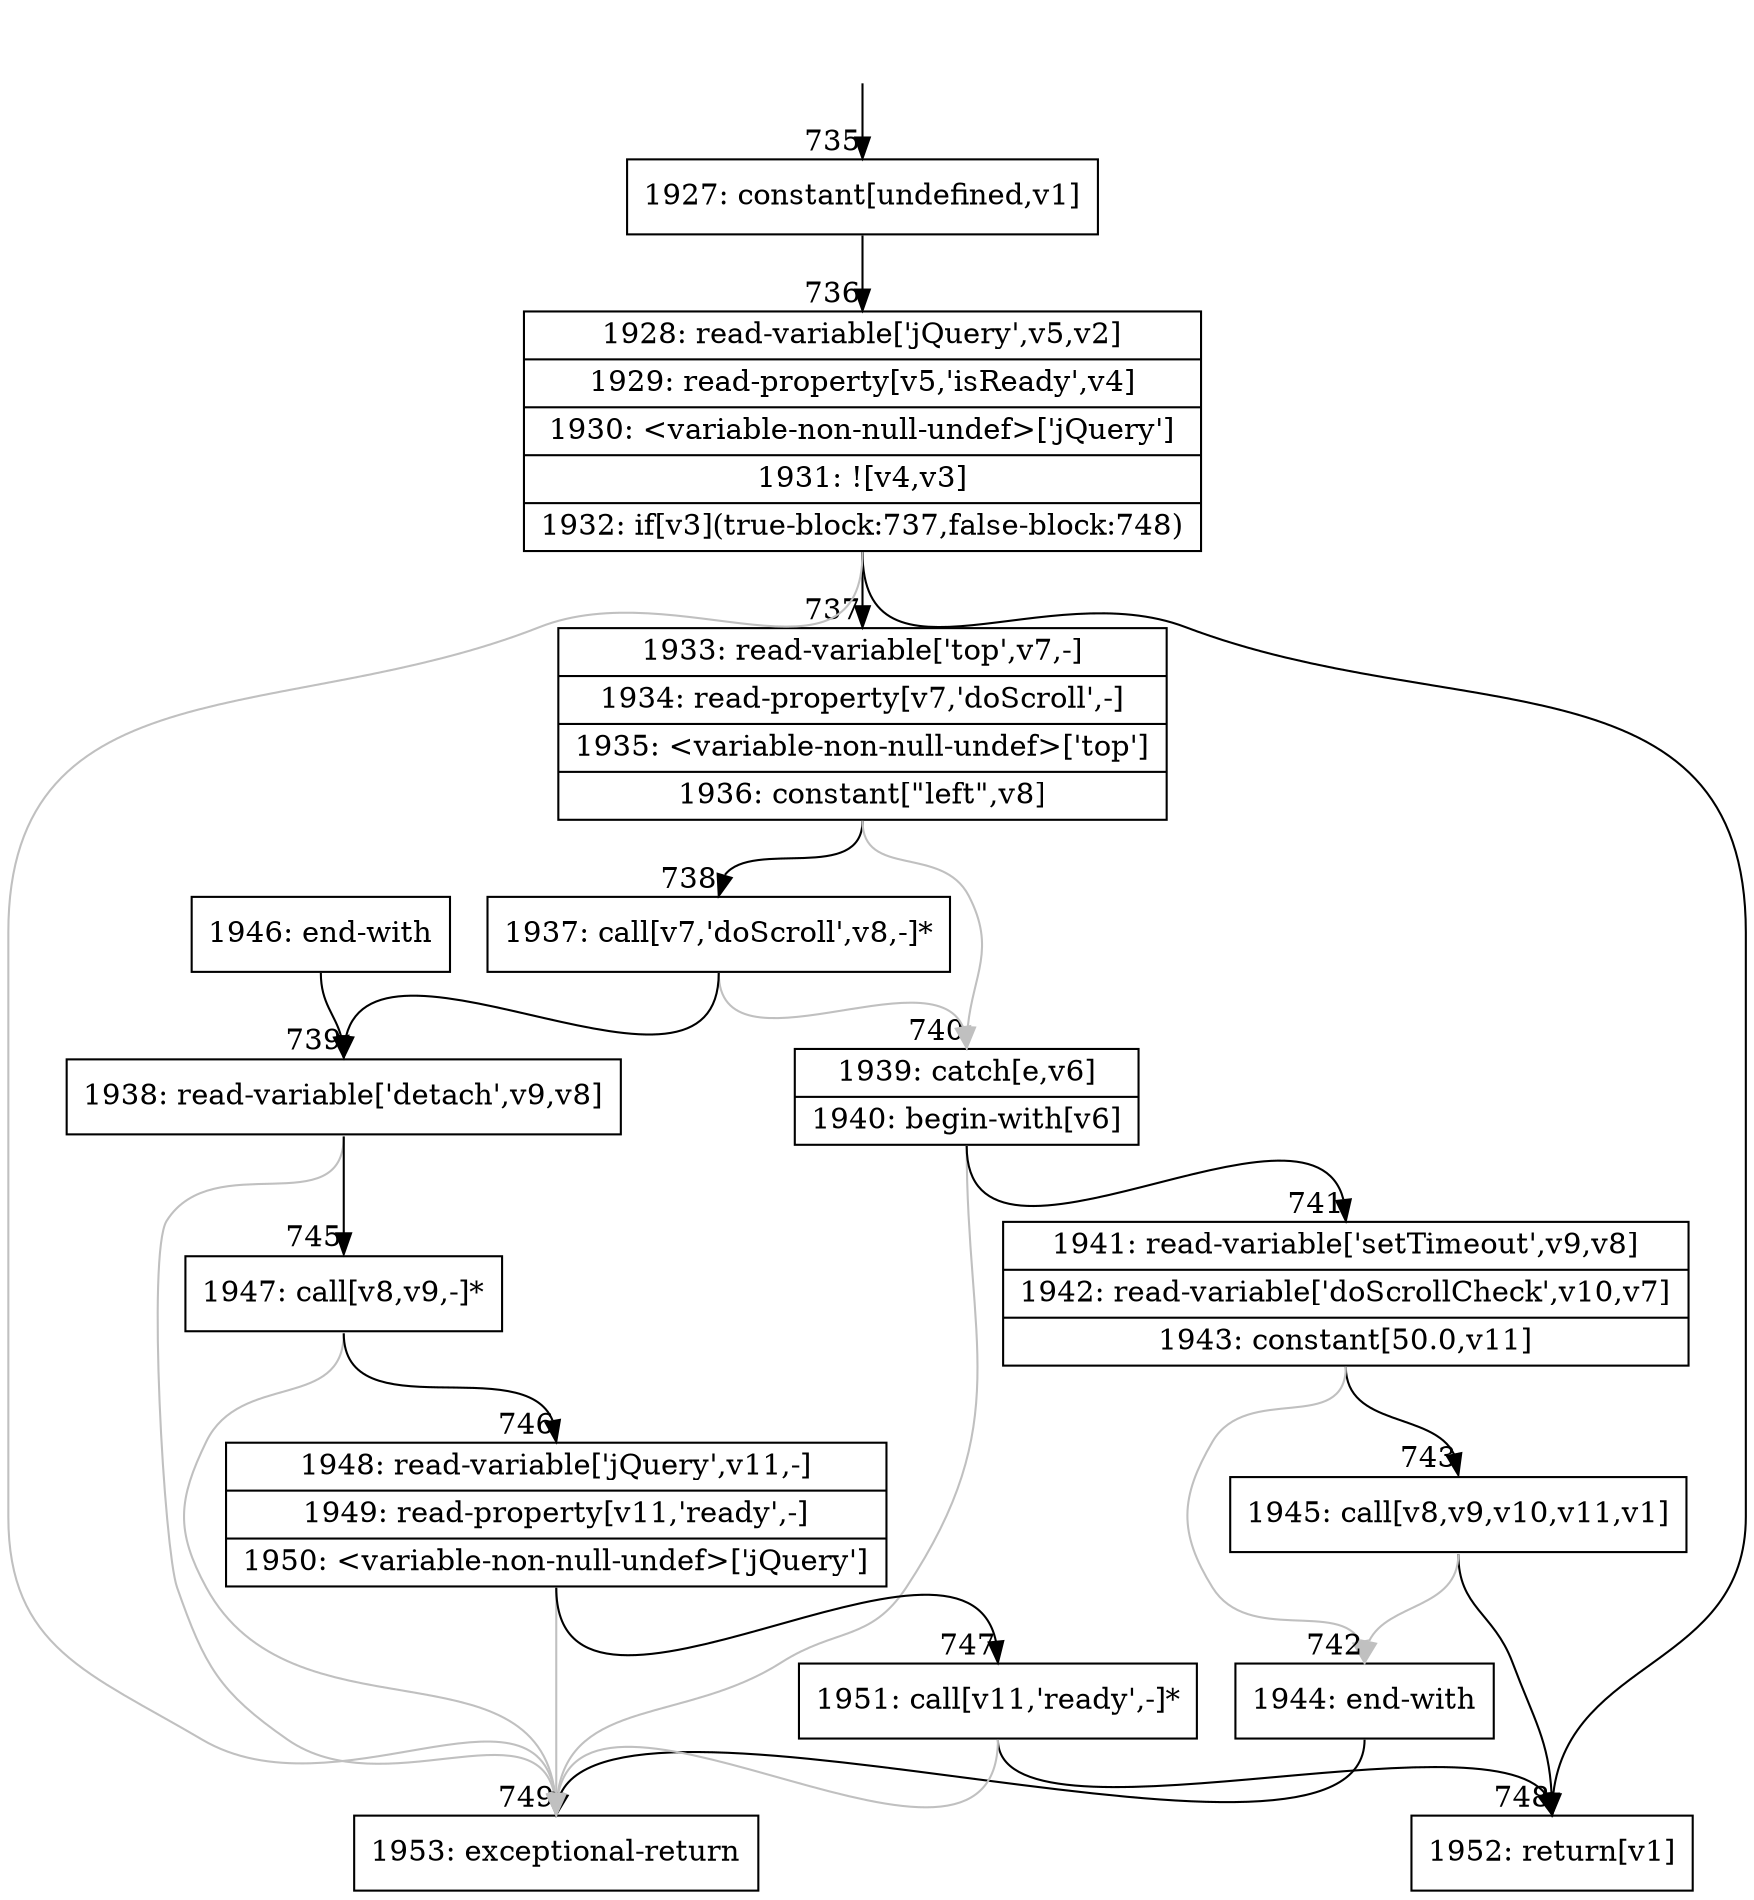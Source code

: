 digraph {
rankdir="TD"
BB_entry54[shape=none,label=""];
BB_entry54 -> BB735 [tailport=s, headport=n, headlabel="    735"]
BB735 [shape=record label="{1927: constant[undefined,v1]}" ] 
BB735 -> BB736 [tailport=s, headport=n, headlabel="      736"]
BB736 [shape=record label="{1928: read-variable['jQuery',v5,v2]|1929: read-property[v5,'isReady',v4]|1930: \<variable-non-null-undef\>['jQuery']|1931: ![v4,v3]|1932: if[v3](true-block:737,false-block:748)}" ] 
BB736 -> BB737 [tailport=s, headport=n, headlabel="      737"]
BB736 -> BB748 [tailport=s, headport=n, headlabel="      748"]
BB736 -> BB749 [tailport=s, headport=n, color=gray, headlabel="      749"]
BB737 [shape=record label="{1933: read-variable['top',v7,-]|1934: read-property[v7,'doScroll',-]|1935: \<variable-non-null-undef\>['top']|1936: constant[\"left\",v8]}" ] 
BB737 -> BB738 [tailport=s, headport=n, headlabel="      738"]
BB737 -> BB740 [tailport=s, headport=n, color=gray, headlabel="      740"]
BB738 [shape=record label="{1937: call[v7,'doScroll',v8,-]*}" ] 
BB738 -> BB739 [tailport=s, headport=n, headlabel="      739"]
BB738 -> BB740 [tailport=s, headport=n, color=gray]
BB739 [shape=record label="{1938: read-variable['detach',v9,v8]}" ] 
BB739 -> BB745 [tailport=s, headport=n, headlabel="      745"]
BB739 -> BB749 [tailport=s, headport=n, color=gray]
BB740 [shape=record label="{1939: catch[e,v6]|1940: begin-with[v6]}" ] 
BB740 -> BB741 [tailport=s, headport=n, headlabel="      741"]
BB740 -> BB749 [tailport=s, headport=n, color=gray]
BB741 [shape=record label="{1941: read-variable['setTimeout',v9,v8]|1942: read-variable['doScrollCheck',v10,v7]|1943: constant[50.0,v11]}" ] 
BB741 -> BB743 [tailport=s, headport=n, headlabel="      743"]
BB741 -> BB742 [tailport=s, headport=n, color=gray, headlabel="      742"]
BB742 [shape=record label="{1944: end-with}" ] 
BB742 -> BB749 [tailport=s, headport=n]
BB743 [shape=record label="{1945: call[v8,v9,v10,v11,v1]}" ] 
BB743 -> BB748 [tailport=s, headport=n]
BB743 -> BB742 [tailport=s, headport=n, color=gray]
BB744 [shape=record label="{1946: end-with}" ] 
BB744 -> BB739 [tailport=s, headport=n]
BB745 [shape=record label="{1947: call[v8,v9,-]*}" ] 
BB745 -> BB746 [tailport=s, headport=n, headlabel="      746"]
BB745 -> BB749 [tailport=s, headport=n, color=gray]
BB746 [shape=record label="{1948: read-variable['jQuery',v11,-]|1949: read-property[v11,'ready',-]|1950: \<variable-non-null-undef\>['jQuery']}" ] 
BB746 -> BB747 [tailport=s, headport=n, headlabel="      747"]
BB746 -> BB749 [tailport=s, headport=n, color=gray]
BB747 [shape=record label="{1951: call[v11,'ready',-]*}" ] 
BB747 -> BB748 [tailport=s, headport=n]
BB747 -> BB749 [tailport=s, headport=n, color=gray]
BB748 [shape=record label="{1952: return[v1]}" ] 
BB749 [shape=record label="{1953: exceptional-return}" ] 
}
